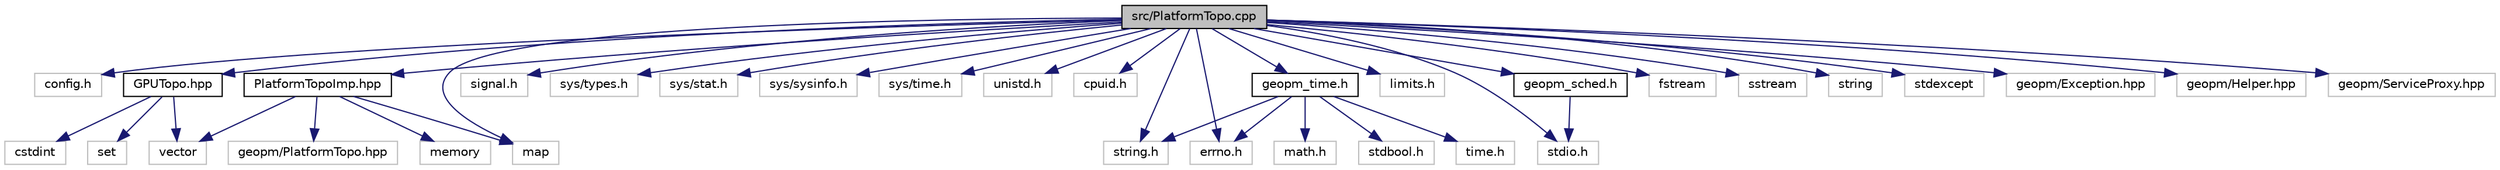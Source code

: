 digraph "src/PlatformTopo.cpp"
{
 // LATEX_PDF_SIZE
  edge [fontname="Helvetica",fontsize="10",labelfontname="Helvetica",labelfontsize="10"];
  node [fontname="Helvetica",fontsize="10",shape=record];
  Node1 [label="src/PlatformTopo.cpp",height=0.2,width=0.4,color="black", fillcolor="grey75", style="filled", fontcolor="black",tooltip=" "];
  Node1 -> Node2 [color="midnightblue",fontsize="10",style="solid",fontname="Helvetica"];
  Node2 [label="config.h",height=0.2,width=0.4,color="grey75", fillcolor="white", style="filled",tooltip=" "];
  Node1 -> Node3 [color="midnightblue",fontsize="10",style="solid",fontname="Helvetica"];
  Node3 [label="PlatformTopoImp.hpp",height=0.2,width=0.4,color="black", fillcolor="white", style="filled",URL="$_platform_topo_imp_8hpp.html",tooltip=" "];
  Node3 -> Node4 [color="midnightblue",fontsize="10",style="solid",fontname="Helvetica"];
  Node4 [label="geopm/PlatformTopo.hpp",height=0.2,width=0.4,color="grey75", fillcolor="white", style="filled",tooltip=" "];
  Node3 -> Node5 [color="midnightblue",fontsize="10",style="solid",fontname="Helvetica"];
  Node5 [label="vector",height=0.2,width=0.4,color="grey75", fillcolor="white", style="filled",tooltip=" "];
  Node3 -> Node6 [color="midnightblue",fontsize="10",style="solid",fontname="Helvetica"];
  Node6 [label="map",height=0.2,width=0.4,color="grey75", fillcolor="white", style="filled",tooltip=" "];
  Node3 -> Node7 [color="midnightblue",fontsize="10",style="solid",fontname="Helvetica"];
  Node7 [label="memory",height=0.2,width=0.4,color="grey75", fillcolor="white", style="filled",tooltip=" "];
  Node1 -> Node8 [color="midnightblue",fontsize="10",style="solid",fontname="Helvetica"];
  Node8 [label="signal.h",height=0.2,width=0.4,color="grey75", fillcolor="white", style="filled",tooltip=" "];
  Node1 -> Node9 [color="midnightblue",fontsize="10",style="solid",fontname="Helvetica"];
  Node9 [label="sys/types.h",height=0.2,width=0.4,color="grey75", fillcolor="white", style="filled",tooltip=" "];
  Node1 -> Node10 [color="midnightblue",fontsize="10",style="solid",fontname="Helvetica"];
  Node10 [label="sys/stat.h",height=0.2,width=0.4,color="grey75", fillcolor="white", style="filled",tooltip=" "];
  Node1 -> Node11 [color="midnightblue",fontsize="10",style="solid",fontname="Helvetica"];
  Node11 [label="sys/sysinfo.h",height=0.2,width=0.4,color="grey75", fillcolor="white", style="filled",tooltip=" "];
  Node1 -> Node12 [color="midnightblue",fontsize="10",style="solid",fontname="Helvetica"];
  Node12 [label="sys/time.h",height=0.2,width=0.4,color="grey75", fillcolor="white", style="filled",tooltip=" "];
  Node1 -> Node13 [color="midnightblue",fontsize="10",style="solid",fontname="Helvetica"];
  Node13 [label="unistd.h",height=0.2,width=0.4,color="grey75", fillcolor="white", style="filled",tooltip=" "];
  Node1 -> Node14 [color="midnightblue",fontsize="10",style="solid",fontname="Helvetica"];
  Node14 [label="cpuid.h",height=0.2,width=0.4,color="grey75", fillcolor="white", style="filled",tooltip=" "];
  Node1 -> Node15 [color="midnightblue",fontsize="10",style="solid",fontname="Helvetica"];
  Node15 [label="string.h",height=0.2,width=0.4,color="grey75", fillcolor="white", style="filled",tooltip=" "];
  Node1 -> Node16 [color="midnightblue",fontsize="10",style="solid",fontname="Helvetica"];
  Node16 [label="errno.h",height=0.2,width=0.4,color="grey75", fillcolor="white", style="filled",tooltip=" "];
  Node1 -> Node17 [color="midnightblue",fontsize="10",style="solid",fontname="Helvetica"];
  Node17 [label="limits.h",height=0.2,width=0.4,color="grey75", fillcolor="white", style="filled",tooltip=" "];
  Node1 -> Node18 [color="midnightblue",fontsize="10",style="solid",fontname="Helvetica"];
  Node18 [label="stdio.h",height=0.2,width=0.4,color="grey75", fillcolor="white", style="filled",tooltip=" "];
  Node1 -> Node6 [color="midnightblue",fontsize="10",style="solid",fontname="Helvetica"];
  Node1 -> Node19 [color="midnightblue",fontsize="10",style="solid",fontname="Helvetica"];
  Node19 [label="fstream",height=0.2,width=0.4,color="grey75", fillcolor="white", style="filled",tooltip=" "];
  Node1 -> Node20 [color="midnightblue",fontsize="10",style="solid",fontname="Helvetica"];
  Node20 [label="sstream",height=0.2,width=0.4,color="grey75", fillcolor="white", style="filled",tooltip=" "];
  Node1 -> Node21 [color="midnightblue",fontsize="10",style="solid",fontname="Helvetica"];
  Node21 [label="string",height=0.2,width=0.4,color="grey75", fillcolor="white", style="filled",tooltip=" "];
  Node1 -> Node22 [color="midnightblue",fontsize="10",style="solid",fontname="Helvetica"];
  Node22 [label="stdexcept",height=0.2,width=0.4,color="grey75", fillcolor="white", style="filled",tooltip=" "];
  Node1 -> Node23 [color="midnightblue",fontsize="10",style="solid",fontname="Helvetica"];
  Node23 [label="geopm_sched.h",height=0.2,width=0.4,color="black", fillcolor="white", style="filled",URL="$geopm__sched_8h.html",tooltip=" "];
  Node23 -> Node18 [color="midnightblue",fontsize="10",style="solid",fontname="Helvetica"];
  Node1 -> Node24 [color="midnightblue",fontsize="10",style="solid",fontname="Helvetica"];
  Node24 [label="geopm_time.h",height=0.2,width=0.4,color="black", fillcolor="white", style="filled",URL="$geopm__time_8h.html",tooltip=" "];
  Node24 -> Node25 [color="midnightblue",fontsize="10",style="solid",fontname="Helvetica"];
  Node25 [label="math.h",height=0.2,width=0.4,color="grey75", fillcolor="white", style="filled",tooltip=" "];
  Node24 -> Node16 [color="midnightblue",fontsize="10",style="solid",fontname="Helvetica"];
  Node24 -> Node15 [color="midnightblue",fontsize="10",style="solid",fontname="Helvetica"];
  Node24 -> Node26 [color="midnightblue",fontsize="10",style="solid",fontname="Helvetica"];
  Node26 [label="stdbool.h",height=0.2,width=0.4,color="grey75", fillcolor="white", style="filled",tooltip=" "];
  Node24 -> Node27 [color="midnightblue",fontsize="10",style="solid",fontname="Helvetica"];
  Node27 [label="time.h",height=0.2,width=0.4,color="grey75", fillcolor="white", style="filled",tooltip=" "];
  Node1 -> Node28 [color="midnightblue",fontsize="10",style="solid",fontname="Helvetica"];
  Node28 [label="geopm/Exception.hpp",height=0.2,width=0.4,color="grey75", fillcolor="white", style="filled",tooltip=" "];
  Node1 -> Node29 [color="midnightblue",fontsize="10",style="solid",fontname="Helvetica"];
  Node29 [label="geopm/Helper.hpp",height=0.2,width=0.4,color="grey75", fillcolor="white", style="filled",tooltip=" "];
  Node1 -> Node30 [color="midnightblue",fontsize="10",style="solid",fontname="Helvetica"];
  Node30 [label="GPUTopo.hpp",height=0.2,width=0.4,color="black", fillcolor="white", style="filled",URL="$_g_p_u_topo_8hpp.html",tooltip=" "];
  Node30 -> Node31 [color="midnightblue",fontsize="10",style="solid",fontname="Helvetica"];
  Node31 [label="cstdint",height=0.2,width=0.4,color="grey75", fillcolor="white", style="filled",tooltip=" "];
  Node30 -> Node5 [color="midnightblue",fontsize="10",style="solid",fontname="Helvetica"];
  Node30 -> Node32 [color="midnightblue",fontsize="10",style="solid",fontname="Helvetica"];
  Node32 [label="set",height=0.2,width=0.4,color="grey75", fillcolor="white", style="filled",tooltip=" "];
  Node1 -> Node33 [color="midnightblue",fontsize="10",style="solid",fontname="Helvetica"];
  Node33 [label="geopm/ServiceProxy.hpp",height=0.2,width=0.4,color="grey75", fillcolor="white", style="filled",tooltip=" "];
}
